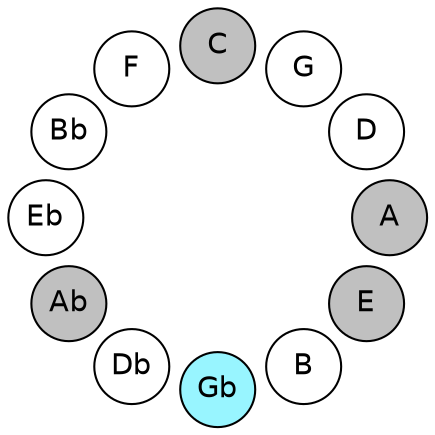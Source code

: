 
graph {

layout = circo;
mindist = .1

node [shape = circle, fontname = Helvetica, margin = 0, style = filled]
edge [style=invis]

subgraph 1 {
	E -- B -- Gb -- Db -- Ab -- Eb -- Bb -- F -- C -- G -- D -- A -- E
}

E [fillcolor = gray];
B [fillcolor = white];
Gb [fillcolor = cadetblue1];
Db [fillcolor = white];
Ab [fillcolor = gray];
Eb [fillcolor = white];
Bb [fillcolor = white];
F [fillcolor = white];
C [fillcolor = gray];
G [fillcolor = white];
D [fillcolor = white];
A [fillcolor = gray];
}
